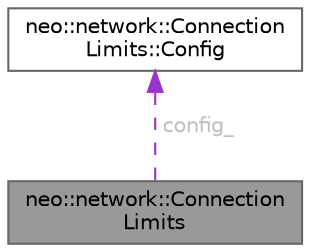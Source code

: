 digraph "neo::network::ConnectionLimits"
{
 // LATEX_PDF_SIZE
  bgcolor="transparent";
  edge [fontname=Helvetica,fontsize=10,labelfontname=Helvetica,labelfontsize=10];
  node [fontname=Helvetica,fontsize=10,shape=box,height=0.2,width=0.4];
  Node1 [id="Node000001",label="neo::network::Connection\lLimits",height=0.2,width=0.4,color="gray40", fillcolor="grey60", style="filled", fontcolor="black",tooltip="Connection limits manager."];
  Node2 -> Node1 [id="edge1_Node000001_Node000002",dir="back",color="darkorchid3",style="dashed",tooltip=" ",label=<<TABLE CELLBORDER="0" BORDER="0"><TR><TD VALIGN="top" ALIGN="LEFT" CELLPADDING="1" CELLSPACING="0">config_</TD></TR>
</TABLE>> ,fontcolor="grey" ];
  Node2 [id="Node000002",label="neo::network::Connection\lLimits::Config",height=0.2,width=0.4,color="gray40", fillcolor="white", style="filled",URL="$structneo_1_1network_1_1_connection_limits_1_1_config.html",tooltip=" "];
}
